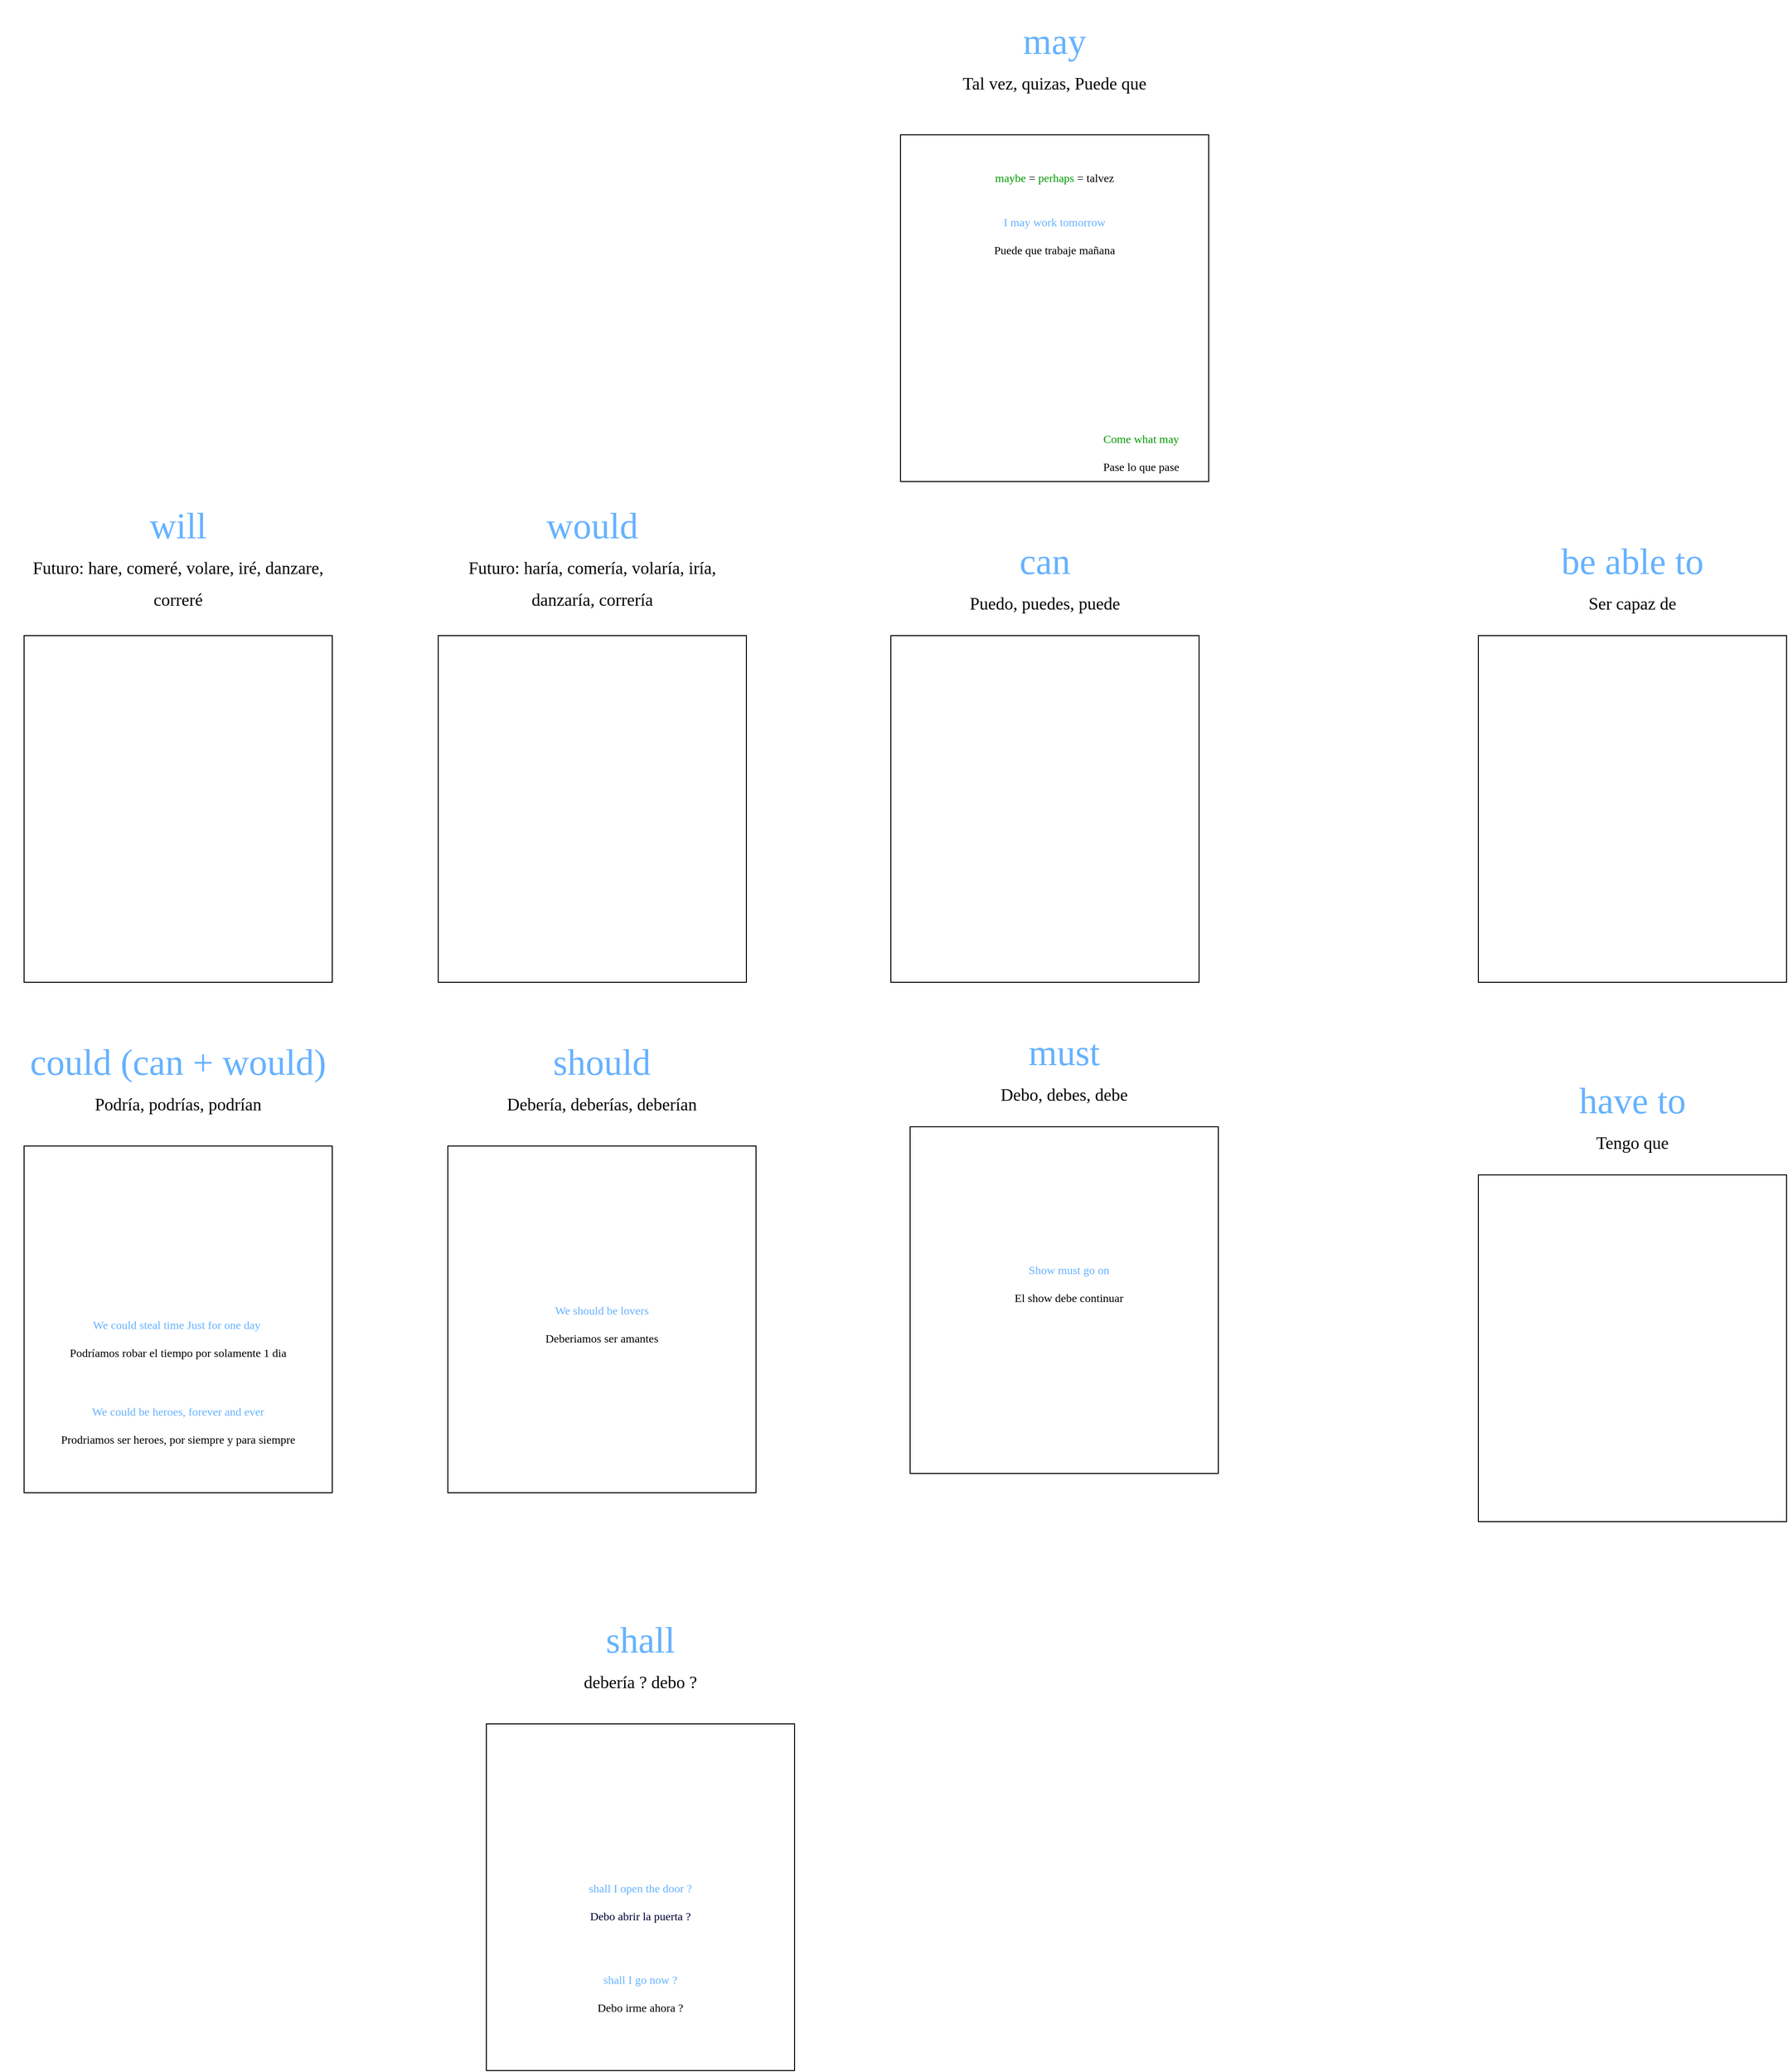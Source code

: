 <mxfile version="22.1.11" type="github">
  <diagram name="Página-1" id="p1rP8z6Te9z8ik8RV3HG">
    <mxGraphModel dx="1042" dy="1777" grid="1" gridSize="10" guides="1" tooltips="1" connect="1" arrows="1" fold="1" page="1" pageScale="1" pageWidth="1600" pageHeight="1200" math="0" shadow="0">
      <root>
        <mxCell id="0" />
        <mxCell id="1" parent="0" />
        <mxCell id="63BqwB_4El213rW57xWJ-2" value="" style="rounded=0;whiteSpace=wrap;html=1;" parent="1" vertex="1">
          <mxGeometry x="120" y="160" width="320" height="360" as="geometry" />
        </mxCell>
        <mxCell id="63BqwB_4El213rW57xWJ-4" value="" style="rounded=0;whiteSpace=wrap;html=1;" parent="1" vertex="1">
          <mxGeometry x="550" y="160" width="320" height="360" as="geometry" />
        </mxCell>
        <mxCell id="63BqwB_4El213rW57xWJ-6" value="" style="rounded=0;whiteSpace=wrap;html=1;" parent="1" vertex="1">
          <mxGeometry x="1020" y="160" width="320" height="360" as="geometry" />
        </mxCell>
        <mxCell id="63BqwB_4El213rW57xWJ-8" value="" style="rounded=0;whiteSpace=wrap;html=1;" parent="1" vertex="1">
          <mxGeometry x="120" y="690" width="320" height="360" as="geometry" />
        </mxCell>
        <mxCell id="63BqwB_4El213rW57xWJ-10" value="" style="rounded=0;whiteSpace=wrap;html=1;" parent="1" vertex="1">
          <mxGeometry x="560" y="690" width="320" height="360" as="geometry" />
        </mxCell>
        <mxCell id="63BqwB_4El213rW57xWJ-14" value="" style="rounded=0;whiteSpace=wrap;html=1;" parent="1" vertex="1">
          <mxGeometry x="1040" y="670" width="320" height="360" as="geometry" />
        </mxCell>
        <mxCell id="63BqwB_4El213rW57xWJ-17" value="&lt;font color=&quot;#66b2ff&quot;&gt;We could steal time Just for one day&lt;/font&gt;&amp;nbsp;&lt;br&gt;&lt;br&gt;Podríamos robar el tiempo por solamente 1 dia" style="text;html=1;strokeColor=none;fillColor=none;align=center;verticalAlign=middle;whiteSpace=wrap;rounded=0;fontFamily=Comic Sans MS;" parent="1" vertex="1">
          <mxGeometry x="135" y="860" width="290" height="60" as="geometry" />
        </mxCell>
        <mxCell id="63BqwB_4El213rW57xWJ-19" value="&lt;font color=&quot;#66b2ff&quot;&gt;We could be heroes, forever and ever&lt;/font&gt;&lt;br&gt;&lt;br&gt;Prodriamos ser heroes, por siempre y para siempre" style="text;html=1;strokeColor=none;fillColor=none;align=center;verticalAlign=middle;whiteSpace=wrap;rounded=0;fontFamily=Comic Sans MS;" parent="1" vertex="1">
          <mxGeometry x="125" y="950" width="310" height="60" as="geometry" />
        </mxCell>
        <mxCell id="63BqwB_4El213rW57xWJ-20" value="&lt;font color=&quot;#66b2ff&quot;&gt;We should be lovers&lt;/font&gt;&lt;br&gt;&lt;br&gt;Deberiamos ser amantes" style="text;html=1;strokeColor=none;fillColor=none;align=center;verticalAlign=middle;whiteSpace=wrap;rounded=0;fontFamily=Comic Sans MS;" parent="1" vertex="1">
          <mxGeometry x="600" y="850" width="240" height="50" as="geometry" />
        </mxCell>
        <mxCell id="63BqwB_4El213rW57xWJ-21" value="" style="rounded=0;whiteSpace=wrap;html=1;" parent="1" vertex="1">
          <mxGeometry x="600" y="1290" width="320" height="360" as="geometry" />
        </mxCell>
        <mxCell id="63BqwB_4El213rW57xWJ-23" value="&lt;font color=&quot;#66b2ff&quot;&gt;shall I open the door ?&lt;/font&gt;&lt;br&gt;&lt;br&gt;&lt;font color=&quot;#000033&quot;&gt;Debo abrir la puerta ?&lt;/font&gt;" style="text;html=1;strokeColor=none;fillColor=none;align=center;verticalAlign=middle;whiteSpace=wrap;rounded=0;fontFamily=Comic Sans MS;" parent="1" vertex="1">
          <mxGeometry x="640" y="1450" width="240" height="50" as="geometry" />
        </mxCell>
        <mxCell id="63BqwB_4El213rW57xWJ-24" value="&lt;font color=&quot;#66b2ff&quot;&gt;shall I go now ?&lt;br&gt;&lt;/font&gt;&lt;br&gt;Debo irme ahora ?" style="text;html=1;strokeColor=none;fillColor=none;align=center;verticalAlign=middle;whiteSpace=wrap;rounded=0;fontFamily=Comic Sans MS;" parent="1" vertex="1">
          <mxGeometry x="680" y="1540" width="160" height="60" as="geometry" />
        </mxCell>
        <mxCell id="63BqwB_4El213rW57xWJ-26" value="&lt;font color=&quot;#66b2ff&quot;&gt;Show must go on&lt;/font&gt;&lt;br&gt;&lt;br&gt;El show debe continuar" style="text;html=1;strokeColor=none;fillColor=none;align=center;verticalAlign=middle;whiteSpace=wrap;rounded=0;fontFamily=Comic Sans MS;" parent="1" vertex="1">
          <mxGeometry x="1120" y="805" width="170" height="55" as="geometry" />
        </mxCell>
        <mxCell id="63BqwB_4El213rW57xWJ-27" value="" style="rounded=0;whiteSpace=wrap;html=1;" parent="1" vertex="1">
          <mxGeometry x="1030" y="-360" width="320" height="360" as="geometry" />
        </mxCell>
        <mxCell id="63BqwB_4El213rW57xWJ-28" value="&lt;font style=&quot;font-size: 38px;&quot; color=&quot;#66b2ff&quot;&gt;may&lt;/font&gt;&lt;font style=&quot;font-size: 18px;&quot;&gt;&lt;br&gt;Tal vez, quizas, Puede que&lt;/font&gt;" style="text;html=1;strokeColor=none;fillColor=none;align=center;verticalAlign=middle;whiteSpace=wrap;rounded=0;fontSize=28;fontFamily=Comic Sans MS;" parent="1" vertex="1">
          <mxGeometry x="1030" y="-500" width="320" height="120" as="geometry" />
        </mxCell>
        <mxCell id="63BqwB_4El213rW57xWJ-29" value="&lt;font color=&quot;#66b2ff&quot;&gt;I may work tomorrow&lt;/font&gt;&lt;br&gt;&lt;br&gt;Puede que trabaje mañana" style="text;html=1;strokeColor=none;fillColor=none;align=center;verticalAlign=middle;whiteSpace=wrap;rounded=0;fontFamily=Comic Sans MS;" parent="1" vertex="1">
          <mxGeometry x="1070" y="-280" width="240" height="50" as="geometry" />
        </mxCell>
        <mxCell id="63BqwB_4El213rW57xWJ-30" value="&lt;font color=&quot;#009900&quot;&gt;maybe&lt;/font&gt; = &lt;font color=&quot;#009900&quot;&gt;perhaps&lt;/font&gt; = talvez" style="text;html=1;strokeColor=none;fillColor=none;align=center;verticalAlign=middle;whiteSpace=wrap;rounded=0;fontFamily=Comic Sans MS;" parent="1" vertex="1">
          <mxGeometry x="1090" y="-330" width="200" height="30" as="geometry" />
        </mxCell>
        <mxCell id="63BqwB_4El213rW57xWJ-33" value="&lt;font style=&quot;font-size: 38px;&quot; color=&quot;#66b2ff&quot;&gt;can&lt;/font&gt;&lt;font style=&quot;font-size: 18px;&quot;&gt;&lt;br&gt;Puedo, puedes, puede&lt;/font&gt;" style="text;html=1;strokeColor=none;fillColor=none;align=center;verticalAlign=middle;whiteSpace=wrap;rounded=0;fontSize=28;fontFamily=Comic Sans MS;" parent="1" vertex="1">
          <mxGeometry x="1020" y="40" width="320" height="120" as="geometry" />
        </mxCell>
        <mxCell id="63BqwB_4El213rW57xWJ-34" value="&lt;font style=&quot;font-size: 38px;&quot; color=&quot;#66b2ff&quot;&gt;must&lt;/font&gt;&lt;font style=&quot;font-size: 18px;&quot;&gt;&lt;br&gt;Debo, debes, debe&lt;/font&gt;" style="text;html=1;strokeColor=none;fillColor=none;align=center;verticalAlign=middle;whiteSpace=wrap;rounded=0;fontSize=28;fontFamily=Comic Sans MS;" parent="1" vertex="1">
          <mxGeometry x="1040" y="550" width="320" height="120" as="geometry" />
        </mxCell>
        <mxCell id="63BqwB_4El213rW57xWJ-35" value="&lt;font style=&quot;font-size: 38px;&quot; color=&quot;#66b2ff&quot;&gt;should&lt;/font&gt;&lt;font style=&quot;font-size: 18px;&quot;&gt;&lt;br&gt;Debería, deberías, deberían&lt;/font&gt;" style="text;html=1;strokeColor=none;fillColor=none;align=center;verticalAlign=middle;whiteSpace=wrap;rounded=0;fontSize=28;fontFamily=Comic Sans MS;" parent="1" vertex="1">
          <mxGeometry x="560" y="560" width="320" height="120" as="geometry" />
        </mxCell>
        <mxCell id="63BqwB_4El213rW57xWJ-36" value="&lt;font style=&quot;font-size: 38px;&quot; color=&quot;#66b2ff&quot;&gt;could (can + would)&lt;/font&gt;&lt;font style=&quot;font-size: 18px;&quot;&gt;&lt;br&gt;Podría, podrías, podrían&lt;/font&gt;" style="text;html=1;strokeColor=none;fillColor=none;align=center;verticalAlign=middle;whiteSpace=wrap;rounded=0;fontSize=28;fontFamily=Comic Sans MS;" parent="1" vertex="1">
          <mxGeometry x="95" y="560" width="370" height="120" as="geometry" />
        </mxCell>
        <mxCell id="63BqwB_4El213rW57xWJ-37" value="&lt;font style=&quot;font-size: 38px;&quot; color=&quot;#66b2ff&quot;&gt;will&lt;/font&gt;&lt;font style=&quot;font-size: 18px;&quot;&gt;&lt;br&gt;Futuro: hare, comeré, volare, iré, danzare, correré&lt;/font&gt;" style="text;html=1;strokeColor=none;fillColor=none;align=center;verticalAlign=middle;whiteSpace=wrap;rounded=0;fontSize=28;fontFamily=Comic Sans MS;" parent="1" vertex="1">
          <mxGeometry x="120" y="20" width="320" height="120" as="geometry" />
        </mxCell>
        <mxCell id="63BqwB_4El213rW57xWJ-38" value="&lt;font style=&quot;font-size: 38px;&quot; color=&quot;#66b2ff&quot;&gt;would&lt;/font&gt;&lt;font style=&quot;font-size: 18px;&quot;&gt;&lt;br&gt;Futuro: haría, comería, volaría, iría, danzaría, correría&lt;/font&gt;" style="text;html=1;strokeColor=none;fillColor=none;align=center;verticalAlign=middle;whiteSpace=wrap;rounded=0;fontSize=28;fontFamily=Comic Sans MS;" parent="1" vertex="1">
          <mxGeometry x="550" y="20" width="320" height="120" as="geometry" />
        </mxCell>
        <mxCell id="63BqwB_4El213rW57xWJ-39" value="&lt;font style=&quot;&quot;&gt;&lt;font color=&quot;#66b2ff&quot;&gt;&lt;span style=&quot;font-size: 38px;&quot;&gt;shall&lt;/span&gt;&lt;/font&gt;&lt;br&gt;&lt;span style=&quot;font-size: 18px;&quot;&gt;debería&amp;nbsp;? debo ?&lt;/span&gt;&lt;/font&gt;" style="text;html=1;strokeColor=none;fillColor=none;align=center;verticalAlign=middle;whiteSpace=wrap;rounded=0;fontSize=28;fontFamily=Comic Sans MS;" parent="1" vertex="1">
          <mxGeometry x="600" y="1160" width="320" height="120" as="geometry" />
        </mxCell>
        <mxCell id="63BqwB_4El213rW57xWJ-41" value="" style="rounded=0;whiteSpace=wrap;html=1;" parent="1" vertex="1">
          <mxGeometry x="1630" y="160" width="320" height="360" as="geometry" />
        </mxCell>
        <mxCell id="63BqwB_4El213rW57xWJ-42" value="&lt;font style=&quot;&quot;&gt;&lt;font color=&quot;#66b2ff&quot;&gt;&lt;span style=&quot;font-size: 38px;&quot;&gt;be able to&lt;/span&gt;&lt;/font&gt;&lt;br&gt;&lt;span style=&quot;font-size: 18px;&quot;&gt;Ser capaz de&lt;/span&gt;&lt;br&gt;&lt;/font&gt;" style="text;html=1;strokeColor=none;fillColor=none;align=center;verticalAlign=middle;whiteSpace=wrap;rounded=0;fontSize=28;fontFamily=Comic Sans MS;" parent="1" vertex="1">
          <mxGeometry x="1630" y="40" width="320" height="120" as="geometry" />
        </mxCell>
        <mxCell id="63BqwB_4El213rW57xWJ-43" value="" style="rounded=0;whiteSpace=wrap;html=1;" parent="1" vertex="1">
          <mxGeometry x="1630" y="720" width="320" height="360" as="geometry" />
        </mxCell>
        <mxCell id="63BqwB_4El213rW57xWJ-44" value="&lt;font style=&quot;&quot;&gt;&lt;font color=&quot;#66b2ff&quot;&gt;&lt;span style=&quot;font-size: 38px;&quot;&gt;have to&lt;/span&gt;&lt;/font&gt;&lt;br&gt;&lt;span style=&quot;font-size: 18px;&quot;&gt;Tengo que&lt;/span&gt;&lt;br&gt;&lt;/font&gt;" style="text;html=1;strokeColor=none;fillColor=none;align=center;verticalAlign=middle;whiteSpace=wrap;rounded=0;fontSize=28;fontFamily=Comic Sans MS;" parent="1" vertex="1">
          <mxGeometry x="1630" y="600" width="320" height="120" as="geometry" />
        </mxCell>
        <mxCell id="wBrt5PKG67yiWrssDi03-1" value="&lt;font color=&quot;#009900&quot;&gt;Come what may&lt;/font&gt;&lt;br&gt;&lt;br&gt;Pase lo que pase" style="text;html=1;strokeColor=none;fillColor=none;align=center;verticalAlign=middle;whiteSpace=wrap;rounded=0;fontFamily=Comic Sans MS;" vertex="1" parent="1">
          <mxGeometry x="1210" y="-60" width="140" height="60" as="geometry" />
        </mxCell>
      </root>
    </mxGraphModel>
  </diagram>
</mxfile>
